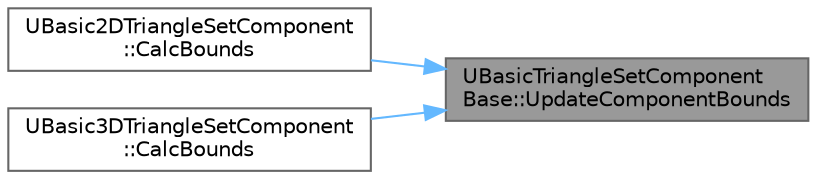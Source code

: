 digraph "UBasicTriangleSetComponentBase::UpdateComponentBounds"
{
 // INTERACTIVE_SVG=YES
 // LATEX_PDF_SIZE
  bgcolor="transparent";
  edge [fontname=Helvetica,fontsize=10,labelfontname=Helvetica,labelfontsize=10];
  node [fontname=Helvetica,fontsize=10,shape=box,height=0.2,width=0.4];
  rankdir="RL";
  Node1 [id="Node000001",label="UBasicTriangleSetComponent\lBase::UpdateComponentBounds",height=0.2,width=0.4,color="gray40", fillcolor="grey60", style="filled", fontcolor="black",tooltip="Update component bounds using a provided function that determines the box around all line positions."];
  Node1 -> Node2 [id="edge1_Node000001_Node000002",dir="back",color="steelblue1",style="solid",tooltip=" "];
  Node2 [id="Node000002",label="UBasic2DTriangleSetComponent\l::CalcBounds",height=0.2,width=0.4,color="grey40", fillcolor="white", style="filled",URL="$d1/d77/classUBasic2DTriangleSetComponent.html#adfc1ac4b381dd5db74c2874fb0f2bfd3",tooltip=" "];
  Node1 -> Node3 [id="edge2_Node000001_Node000003",dir="back",color="steelblue1",style="solid",tooltip=" "];
  Node3 [id="Node000003",label="UBasic3DTriangleSetComponent\l::CalcBounds",height=0.2,width=0.4,color="grey40", fillcolor="white", style="filled",URL="$df/db4/classUBasic3DTriangleSetComponent.html#af9f560dd14367e13835b24b4bcfaf941",tooltip=" "];
}
